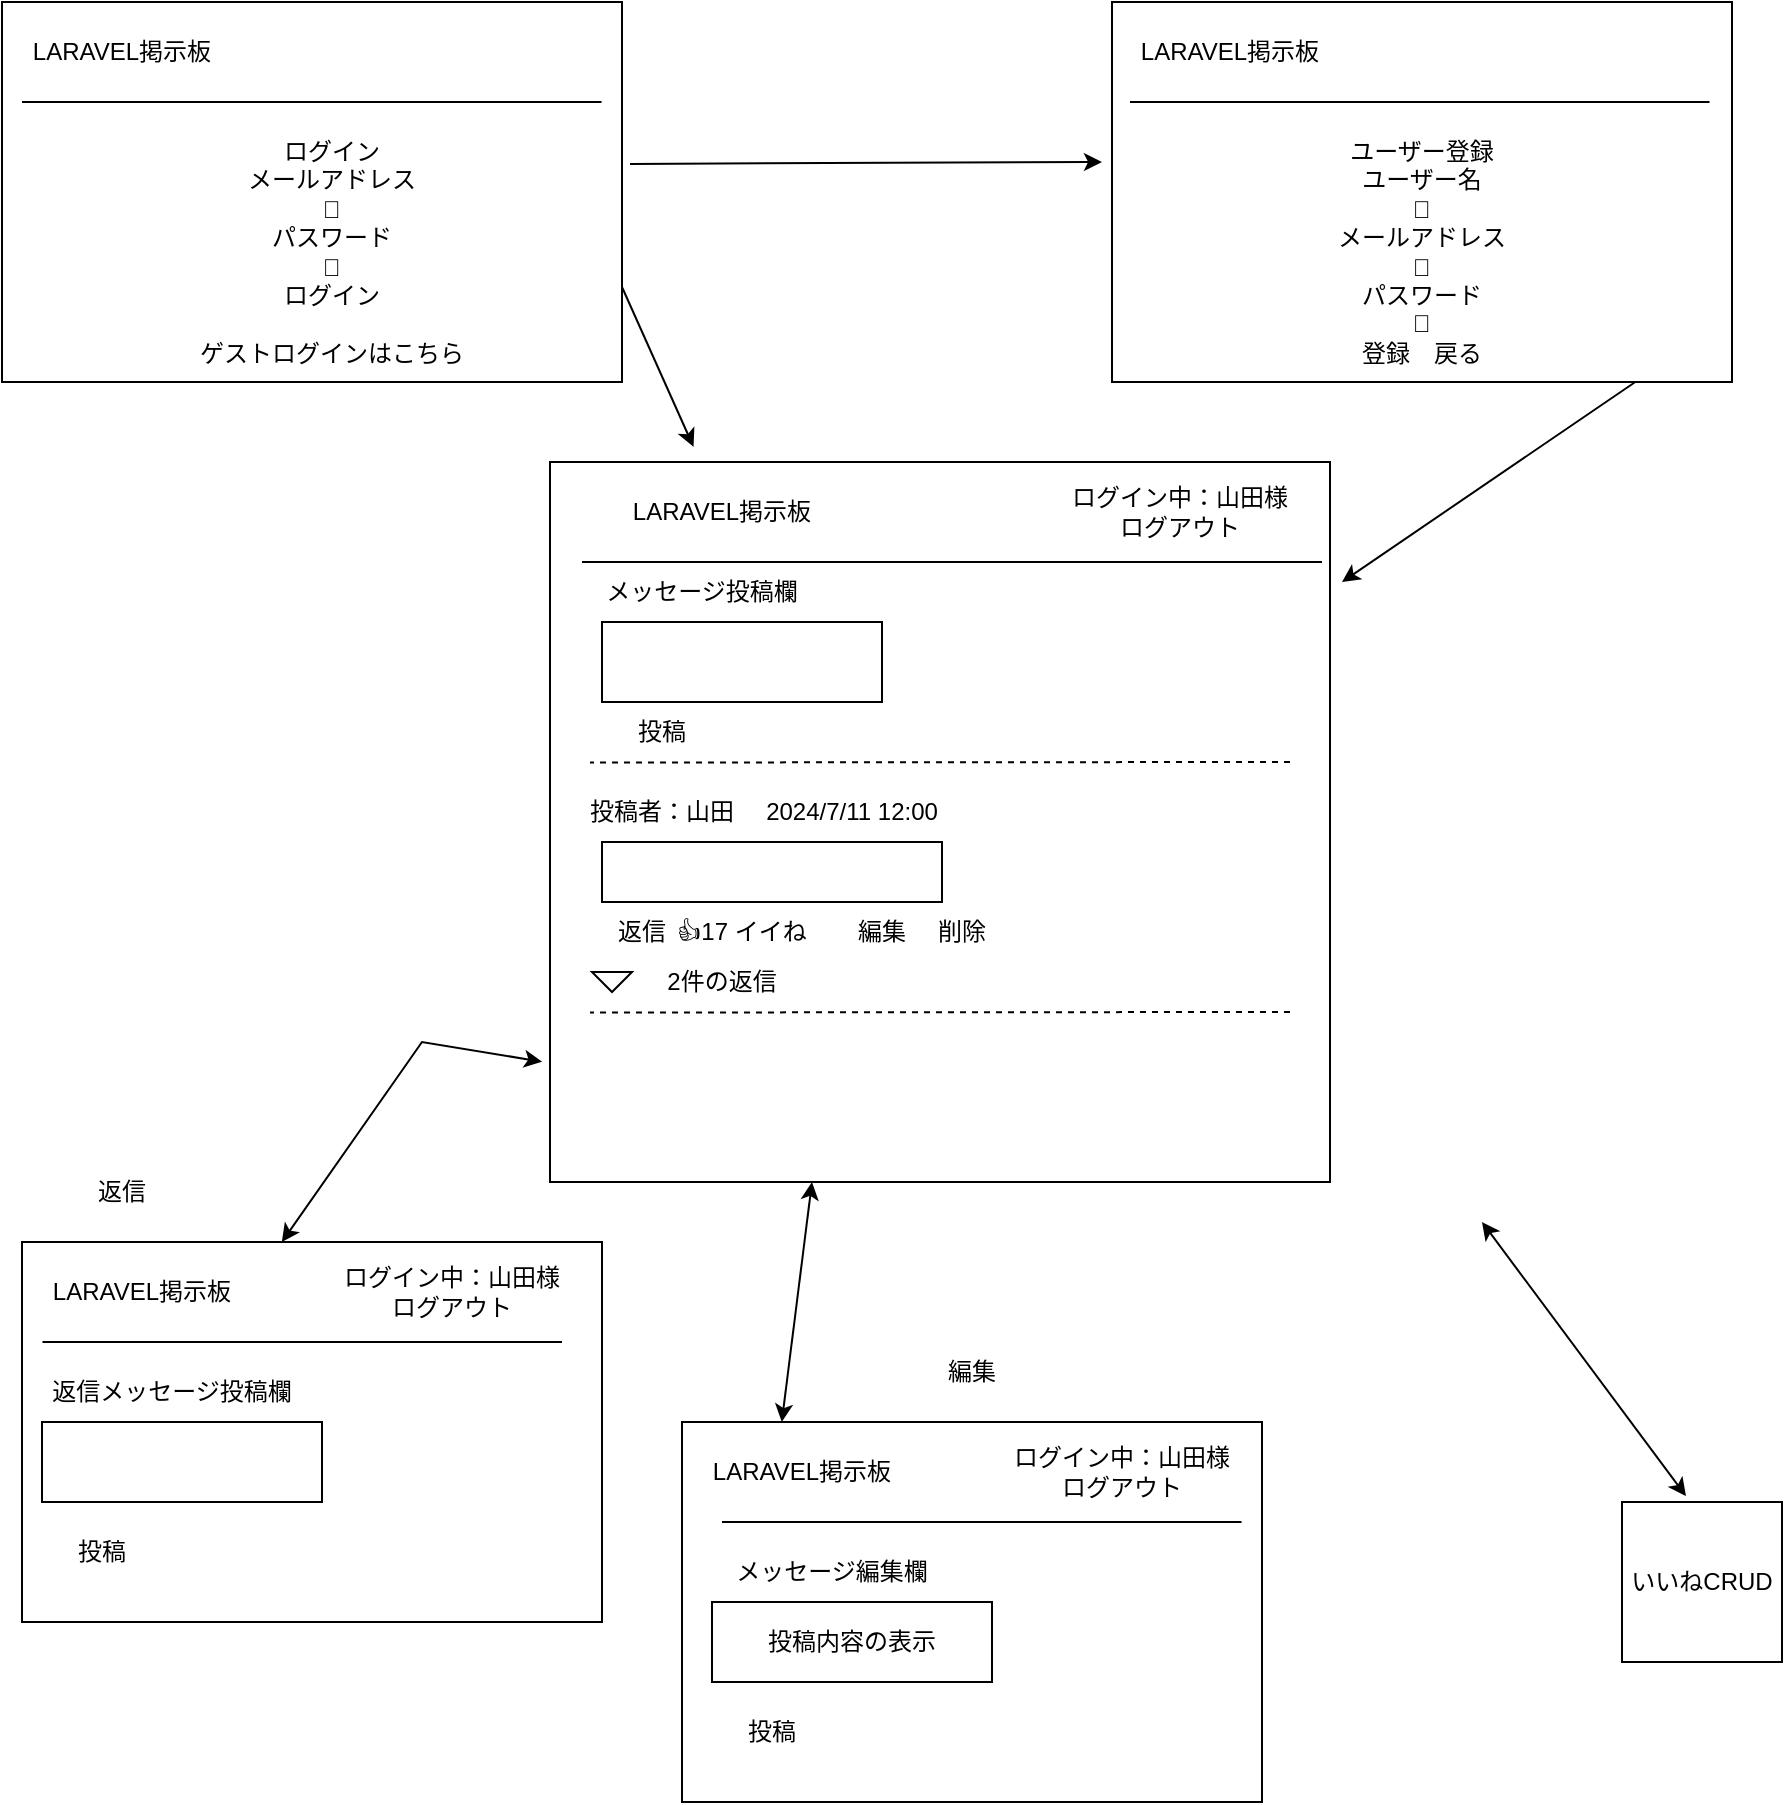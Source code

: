 <mxfile version="24.6.4" type="device">
  <diagram name="ページ1" id="5wtCRg2v8s2M_8qk7qxJ">
    <mxGraphModel dx="1941" dy="776" grid="1" gridSize="10" guides="1" tooltips="1" connect="1" arrows="1" fold="1" page="1" pageScale="1" pageWidth="827" pageHeight="1169" math="0" shadow="0">
      <root>
        <mxCell id="0" />
        <mxCell id="1" parent="0" />
        <mxCell id="i6-yZ0_YRzh5YXkbMCiC-22" value="" style="rounded=0;whiteSpace=wrap;html=1;" vertex="1" parent="1">
          <mxGeometry x="164" y="280" width="390" height="360" as="geometry" />
        </mxCell>
        <mxCell id="i6-yZ0_YRzh5YXkbMCiC-13" value="" style="rounded=0;whiteSpace=wrap;html=1;align=left;container=1;" vertex="1" parent="1">
          <mxGeometry x="-110" y="50" width="310" height="190" as="geometry" />
        </mxCell>
        <mxCell id="i6-yZ0_YRzh5YXkbMCiC-17" value="ログイン&lt;div&gt;メールアドレス&lt;/div&gt;&lt;div&gt;🔳&lt;/div&gt;&lt;div&gt;パスワード&lt;/div&gt;&lt;div&gt;🔳&lt;/div&gt;&lt;div&gt;ログイン&lt;/div&gt;&lt;div&gt;&lt;br&gt;&lt;/div&gt;&lt;div&gt;ゲストログインはこちら&lt;/div&gt;" style="text;strokeColor=none;align=center;fillColor=none;html=1;verticalAlign=middle;whiteSpace=wrap;rounded=0;container=1;" vertex="1" parent="i6-yZ0_YRzh5YXkbMCiC-13" collapsed="1">
          <mxGeometry x="80" y="60" width="170" height="130" as="geometry">
            <mxRectangle x="80" y="60" width="150" height="100" as="alternateBounds" />
          </mxGeometry>
        </mxCell>
        <mxCell id="i6-yZ0_YRzh5YXkbMCiC-2" value="" style="endArrow=classic;html=1;rounded=0;exitX=1.013;exitY=0.426;exitDx=0;exitDy=0;exitPerimeter=0;" edge="1" parent="1" source="i6-yZ0_YRzh5YXkbMCiC-13">
          <mxGeometry width="50" height="50" relative="1" as="geometry">
            <mxPoint x="484" y="130" as="sourcePoint" />
            <mxPoint x="440" y="130" as="targetPoint" />
          </mxGeometry>
        </mxCell>
        <mxCell id="i6-yZ0_YRzh5YXkbMCiC-4" value="" style="endArrow=classic;html=1;rounded=0;exitX=1;exitY=0.75;exitDx=0;exitDy=0;entryX=0.184;entryY=-0.021;entryDx=0;entryDy=0;entryPerimeter=0;" edge="1" parent="1" source="i6-yZ0_YRzh5YXkbMCiC-13" target="i6-yZ0_YRzh5YXkbMCiC-22">
          <mxGeometry width="50" height="50" relative="1" as="geometry">
            <mxPoint x="414" y="200" as="sourcePoint" />
            <mxPoint x="320" y="250" as="targetPoint" />
          </mxGeometry>
        </mxCell>
        <mxCell id="i6-yZ0_YRzh5YXkbMCiC-6" value="" style="endArrow=classic;html=1;rounded=0;" edge="1" parent="1">
          <mxGeometry width="50" height="50" relative="1" as="geometry">
            <mxPoint x="706.648" y="240" as="sourcePoint" />
            <mxPoint x="560" y="340" as="targetPoint" />
          </mxGeometry>
        </mxCell>
        <mxCell id="i6-yZ0_YRzh5YXkbMCiC-9" value="いいねCRUD" style="whiteSpace=wrap;html=1;aspect=fixed;" vertex="1" parent="1">
          <mxGeometry x="700" y="800" width="80" height="80" as="geometry" />
        </mxCell>
        <mxCell id="i6-yZ0_YRzh5YXkbMCiC-10" value="" style="endArrow=classic;startArrow=classic;html=1;rounded=0;entryX=-0.01;entryY=0.833;entryDx=0;entryDy=0;entryPerimeter=0;exitX=0.448;exitY=0;exitDx=0;exitDy=0;exitPerimeter=0;" edge="1" parent="1" source="i6-yZ0_YRzh5YXkbMCiC-48" target="i6-yZ0_YRzh5YXkbMCiC-22">
          <mxGeometry width="50" height="50" relative="1" as="geometry">
            <mxPoint x="20" y="560" as="sourcePoint" />
            <mxPoint x="70" y="530" as="targetPoint" />
            <Array as="points">
              <mxPoint x="100" y="570" />
            </Array>
          </mxGeometry>
        </mxCell>
        <mxCell id="i6-yZ0_YRzh5YXkbMCiC-11" value="" style="endArrow=classic;startArrow=classic;html=1;rounded=0;exitX=0.172;exitY=0;exitDx=0;exitDy=0;exitPerimeter=0;" edge="1" parent="1" source="i6-yZ0_YRzh5YXkbMCiC-98">
          <mxGeometry width="50" height="50" relative="1" as="geometry">
            <mxPoint x="265" y="730" as="sourcePoint" />
            <mxPoint x="295" y="640" as="targetPoint" />
          </mxGeometry>
        </mxCell>
        <mxCell id="i6-yZ0_YRzh5YXkbMCiC-12" value="" style="endArrow=classic;startArrow=classic;html=1;rounded=0;exitX=0.4;exitY=-0.037;exitDx=0;exitDy=0;exitPerimeter=0;" edge="1" parent="1" source="i6-yZ0_YRzh5YXkbMCiC-9">
          <mxGeometry width="50" height="50" relative="1" as="geometry">
            <mxPoint x="440" y="490" as="sourcePoint" />
            <mxPoint x="630" y="660" as="targetPoint" />
          </mxGeometry>
        </mxCell>
        <mxCell id="i6-yZ0_YRzh5YXkbMCiC-14" value="LARAVEL掲示板" style="text;strokeColor=none;align=center;fillColor=none;html=1;verticalAlign=middle;whiteSpace=wrap;rounded=0;container=1;" vertex="1" parent="1">
          <mxGeometry x="-100" y="60" width="100" height="30" as="geometry" />
        </mxCell>
        <mxCell id="i6-yZ0_YRzh5YXkbMCiC-15" value="" style="endArrow=none;html=1;rounded=0;entryX=0.452;entryY=0.5;entryDx=0;entryDy=0;entryPerimeter=0;" edge="1" parent="1" source="i6-yZ0_YRzh5YXkbMCiC-13">
          <mxGeometry width="50" height="50" relative="1" as="geometry">
            <mxPoint x="109.88" y="90" as="sourcePoint" />
            <mxPoint x="-110.0" y="100" as="targetPoint" />
          </mxGeometry>
        </mxCell>
        <mxCell id="i6-yZ0_YRzh5YXkbMCiC-16" value="" style="endArrow=none;html=1;rounded=0;" edge="1" parent="1">
          <mxGeometry width="50" height="50" relative="1" as="geometry">
            <mxPoint x="189.76" y="100" as="sourcePoint" />
            <mxPoint x="-100" y="100" as="targetPoint" />
            <Array as="points" />
          </mxGeometry>
        </mxCell>
        <mxCell id="i6-yZ0_YRzh5YXkbMCiC-18" value="" style="rounded=0;whiteSpace=wrap;html=1;" vertex="1" parent="1">
          <mxGeometry x="445" y="50" width="310" height="190" as="geometry" />
        </mxCell>
        <mxCell id="i6-yZ0_YRzh5YXkbMCiC-20" value="" style="endArrow=none;html=1;rounded=0;" edge="1" parent="1">
          <mxGeometry width="50" height="50" relative="1" as="geometry">
            <mxPoint x="743.76" y="100" as="sourcePoint" />
            <mxPoint x="454" y="100" as="targetPoint" />
            <Array as="points" />
          </mxGeometry>
        </mxCell>
        <mxCell id="i6-yZ0_YRzh5YXkbMCiC-21" value="&lt;div&gt;&lt;br&gt;&lt;/div&gt;&lt;div&gt;&lt;br&gt;&lt;/div&gt;ユーザー登録&lt;div&gt;ユーザー名&lt;/div&gt;&lt;div&gt;🔳&lt;br&gt;&lt;div&gt;メールアドレス&lt;/div&gt;&lt;div&gt;🔳&lt;/div&gt;&lt;div&gt;パスワード&lt;/div&gt;&lt;div&gt;🔳&lt;/div&gt;&lt;div&gt;登録　戻る&lt;/div&gt;&lt;div&gt;&lt;br&gt;&lt;/div&gt;&lt;div&gt;&lt;br&gt;&lt;/div&gt;&lt;/div&gt;" style="text;strokeColor=none;align=center;fillColor=none;html=1;verticalAlign=middle;whiteSpace=wrap;rounded=0;container=1;" vertex="1" collapsed="1" parent="1">
          <mxGeometry x="515" y="110" width="170" height="130" as="geometry">
            <mxRectangle x="80" y="60" width="150" height="100" as="alternateBounds" />
          </mxGeometry>
        </mxCell>
        <mxCell id="i6-yZ0_YRzh5YXkbMCiC-23" value="LARAVEL掲示板" style="text;strokeColor=none;align=center;fillColor=none;html=1;verticalAlign=middle;whiteSpace=wrap;rounded=0;container=1;" vertex="1" parent="1">
          <mxGeometry x="454" y="60" width="100" height="30" as="geometry" />
        </mxCell>
        <mxCell id="i6-yZ0_YRzh5YXkbMCiC-24" value="LARAVEL掲示板" style="text;strokeColor=none;align=center;fillColor=none;html=1;verticalAlign=middle;whiteSpace=wrap;rounded=0;container=1;" vertex="1" parent="1">
          <mxGeometry x="200" y="290" width="100" height="30" as="geometry" />
        </mxCell>
        <mxCell id="i6-yZ0_YRzh5YXkbMCiC-26" value="" style="endArrow=none;html=1;rounded=0;" edge="1" parent="1">
          <mxGeometry width="50" height="50" relative="1" as="geometry">
            <mxPoint x="550" y="330" as="sourcePoint" />
            <mxPoint x="180" y="330" as="targetPoint" />
            <Array as="points" />
          </mxGeometry>
        </mxCell>
        <mxCell id="i6-yZ0_YRzh5YXkbMCiC-27" value="ログイン中：山田様　ログアウト" style="text;strokeColor=none;align=center;fillColor=none;html=1;verticalAlign=middle;whiteSpace=wrap;rounded=0;container=1;" vertex="1" parent="1">
          <mxGeometry x="414" y="290" width="130" height="30" as="geometry" />
        </mxCell>
        <mxCell id="i6-yZ0_YRzh5YXkbMCiC-28" value="メッセージ投稿欄" style="text;strokeColor=none;align=center;fillColor=none;html=1;verticalAlign=middle;whiteSpace=wrap;rounded=0;container=1;" vertex="1" parent="1">
          <mxGeometry x="190" y="330" width="100" height="30" as="geometry" />
        </mxCell>
        <mxCell id="i6-yZ0_YRzh5YXkbMCiC-29" value="" style="rounded=0;whiteSpace=wrap;html=1;" vertex="1" parent="1">
          <mxGeometry x="190" y="360" width="140" height="40" as="geometry" />
        </mxCell>
        <mxCell id="i6-yZ0_YRzh5YXkbMCiC-31" value="投稿" style="text;strokeColor=none;align=center;fillColor=none;html=1;verticalAlign=middle;whiteSpace=wrap;rounded=0;container=1;" vertex="1" parent="1">
          <mxGeometry x="190" y="400" width="60" height="30" as="geometry" />
        </mxCell>
        <mxCell id="i6-yZ0_YRzh5YXkbMCiC-33" value="" style="endArrow=none;dashed=1;html=1;rounded=0;" edge="1" parent="1">
          <mxGeometry width="50" height="50" relative="1" as="geometry">
            <mxPoint x="534" y="430" as="sourcePoint" />
            <mxPoint x="184" y="430.26" as="targetPoint" />
          </mxGeometry>
        </mxCell>
        <mxCell id="i6-yZ0_YRzh5YXkbMCiC-36" value="投稿者：山田" style="text;strokeColor=none;align=center;fillColor=none;html=1;verticalAlign=middle;whiteSpace=wrap;rounded=0;container=1;" vertex="1" parent="1">
          <mxGeometry x="170" y="440" width="100" height="30" as="geometry" />
        </mxCell>
        <mxCell id="i6-yZ0_YRzh5YXkbMCiC-37" value="2024/7/11 12:00" style="text;strokeColor=none;align=center;fillColor=none;html=1;verticalAlign=middle;whiteSpace=wrap;rounded=0;container=1;" vertex="1" parent="1">
          <mxGeometry x="265" y="440" width="100" height="30" as="geometry" />
        </mxCell>
        <mxCell id="i6-yZ0_YRzh5YXkbMCiC-38" value="" style="rounded=0;whiteSpace=wrap;html=1;" vertex="1" parent="1">
          <mxGeometry x="190" y="470" width="170" height="30" as="geometry" />
        </mxCell>
        <mxCell id="i6-yZ0_YRzh5YXkbMCiC-39" value="👍17 イイね" style="text;strokeColor=none;align=center;fillColor=none;html=1;verticalAlign=middle;whiteSpace=wrap;rounded=0;container=1;" vertex="1" parent="1">
          <mxGeometry x="210" y="500" width="100" height="30" as="geometry" />
        </mxCell>
        <mxCell id="i6-yZ0_YRzh5YXkbMCiC-40" value="返信" style="text;strokeColor=none;align=center;fillColor=none;html=1;verticalAlign=middle;whiteSpace=wrap;rounded=0;container=1;" vertex="1" parent="1">
          <mxGeometry x="180" y="500" width="60" height="30" as="geometry" />
        </mxCell>
        <mxCell id="i6-yZ0_YRzh5YXkbMCiC-41" value="編集" style="text;strokeColor=none;align=center;fillColor=none;html=1;verticalAlign=middle;whiteSpace=wrap;rounded=0;container=1;" vertex="1" parent="1">
          <mxGeometry x="300" y="500" width="60" height="30" as="geometry" />
        </mxCell>
        <mxCell id="i6-yZ0_YRzh5YXkbMCiC-42" value="削除" style="text;strokeColor=none;align=center;fillColor=none;html=1;verticalAlign=middle;whiteSpace=wrap;rounded=0;container=1;" vertex="1" parent="1">
          <mxGeometry x="340" y="500" width="60" height="30" as="geometry" />
        </mxCell>
        <mxCell id="i6-yZ0_YRzh5YXkbMCiC-44" value="" style="triangle;whiteSpace=wrap;html=1;rotation=90;" vertex="1" parent="1">
          <mxGeometry x="190" y="530" width="10" height="20" as="geometry" />
        </mxCell>
        <mxCell id="i6-yZ0_YRzh5YXkbMCiC-45" value="2件の返信" style="text;strokeColor=none;align=center;fillColor=none;html=1;verticalAlign=middle;whiteSpace=wrap;rounded=0;container=1;" vertex="1" parent="1">
          <mxGeometry x="200" y="525" width="100" height="30" as="geometry" />
        </mxCell>
        <mxCell id="i6-yZ0_YRzh5YXkbMCiC-46" value="" style="endArrow=none;dashed=1;html=1;rounded=0;" edge="1" parent="1">
          <mxGeometry width="50" height="50" relative="1" as="geometry">
            <mxPoint x="534" y="555" as="sourcePoint" />
            <mxPoint x="184" y="555.26" as="targetPoint" />
          </mxGeometry>
        </mxCell>
        <mxCell id="i6-yZ0_YRzh5YXkbMCiC-48" value="" style="rounded=0;whiteSpace=wrap;html=1;" vertex="1" parent="1">
          <mxGeometry x="-100" y="670" width="290" height="190" as="geometry" />
        </mxCell>
        <mxCell id="i6-yZ0_YRzh5YXkbMCiC-49" value="LARAVEL掲示板" style="text;strokeColor=none;align=center;fillColor=none;html=1;verticalAlign=middle;whiteSpace=wrap;rounded=0;container=1;" vertex="1" parent="1">
          <mxGeometry x="-90" y="680" width="100" height="30" as="geometry" />
        </mxCell>
        <mxCell id="i6-yZ0_YRzh5YXkbMCiC-50" value="" style="endArrow=none;html=1;rounded=0;" edge="1" parent="1">
          <mxGeometry width="50" height="50" relative="1" as="geometry">
            <mxPoint x="170" y="720" as="sourcePoint" />
            <mxPoint x="-89.76" y="720" as="targetPoint" />
            <Array as="points" />
          </mxGeometry>
        </mxCell>
        <mxCell id="i6-yZ0_YRzh5YXkbMCiC-52" value="ログイン中：山田様　ログアウト" style="text;strokeColor=none;align=center;fillColor=none;html=1;verticalAlign=middle;whiteSpace=wrap;rounded=0;container=1;" vertex="1" parent="1">
          <mxGeometry x="50" y="680" width="130" height="30" as="geometry" />
        </mxCell>
        <mxCell id="i6-yZ0_YRzh5YXkbMCiC-95" value="返信メッセージ投稿欄" style="text;strokeColor=none;align=center;fillColor=none;html=1;verticalAlign=middle;whiteSpace=wrap;rounded=0;container=1;" vertex="1" parent="1">
          <mxGeometry x="-90" y="730" width="130" height="30" as="geometry" />
        </mxCell>
        <mxCell id="i6-yZ0_YRzh5YXkbMCiC-96" value="" style="rounded=0;whiteSpace=wrap;html=1;" vertex="1" parent="1">
          <mxGeometry x="-90" y="760" width="140" height="40" as="geometry" />
        </mxCell>
        <mxCell id="i6-yZ0_YRzh5YXkbMCiC-97" value="投稿" style="text;strokeColor=none;align=center;fillColor=none;html=1;verticalAlign=middle;whiteSpace=wrap;rounded=0;container=1;" vertex="1" parent="1">
          <mxGeometry x="-90" y="810" width="60" height="30" as="geometry" />
        </mxCell>
        <mxCell id="i6-yZ0_YRzh5YXkbMCiC-98" value="" style="rounded=0;whiteSpace=wrap;html=1;" vertex="1" parent="1">
          <mxGeometry x="230" y="760" width="290" height="190" as="geometry" />
        </mxCell>
        <mxCell id="i6-yZ0_YRzh5YXkbMCiC-100" value="LARAVEL掲示板" style="text;strokeColor=none;align=center;fillColor=none;html=1;verticalAlign=middle;whiteSpace=wrap;rounded=0;container=1;" vertex="1" parent="1">
          <mxGeometry x="240" y="770" width="100" height="30" as="geometry" />
        </mxCell>
        <mxCell id="i6-yZ0_YRzh5YXkbMCiC-101" value="ログイン中：山田様　ログアウト" style="text;strokeColor=none;align=center;fillColor=none;html=1;verticalAlign=middle;whiteSpace=wrap;rounded=0;container=1;" vertex="1" parent="1">
          <mxGeometry x="385" y="770" width="130" height="30" as="geometry" />
        </mxCell>
        <mxCell id="i6-yZ0_YRzh5YXkbMCiC-102" value="" style="endArrow=none;html=1;rounded=0;" edge="1" parent="1">
          <mxGeometry width="50" height="50" relative="1" as="geometry">
            <mxPoint x="509.76" y="810" as="sourcePoint" />
            <mxPoint x="250" y="810" as="targetPoint" />
            <Array as="points" />
          </mxGeometry>
        </mxCell>
        <mxCell id="i6-yZ0_YRzh5YXkbMCiC-103" value="返信" style="text;strokeColor=none;align=center;fillColor=none;html=1;verticalAlign=middle;whiteSpace=wrap;rounded=0;container=1;" vertex="1" parent="1">
          <mxGeometry x="-100" y="630" width="100" height="30" as="geometry" />
        </mxCell>
        <mxCell id="i6-yZ0_YRzh5YXkbMCiC-104" value="編集" style="text;strokeColor=none;align=center;fillColor=none;html=1;verticalAlign=middle;whiteSpace=wrap;rounded=0;container=1;" vertex="1" parent="1">
          <mxGeometry x="325" y="720" width="100" height="30" as="geometry" />
        </mxCell>
        <mxCell id="i6-yZ0_YRzh5YXkbMCiC-105" value="メッセージ編集欄" style="text;strokeColor=none;align=center;fillColor=none;html=1;verticalAlign=middle;whiteSpace=wrap;rounded=0;container=1;" vertex="1" parent="1">
          <mxGeometry x="240" y="820" width="130" height="30" as="geometry" />
        </mxCell>
        <mxCell id="i6-yZ0_YRzh5YXkbMCiC-106" value="投稿内容の表示" style="rounded=0;whiteSpace=wrap;html=1;" vertex="1" parent="1">
          <mxGeometry x="245" y="850" width="140" height="40" as="geometry" />
        </mxCell>
        <mxCell id="i6-yZ0_YRzh5YXkbMCiC-107" value="投稿" style="text;strokeColor=none;align=center;fillColor=none;html=1;verticalAlign=middle;whiteSpace=wrap;rounded=0;container=1;" vertex="1" parent="1">
          <mxGeometry x="245" y="900" width="60" height="30" as="geometry" />
        </mxCell>
      </root>
    </mxGraphModel>
  </diagram>
</mxfile>
